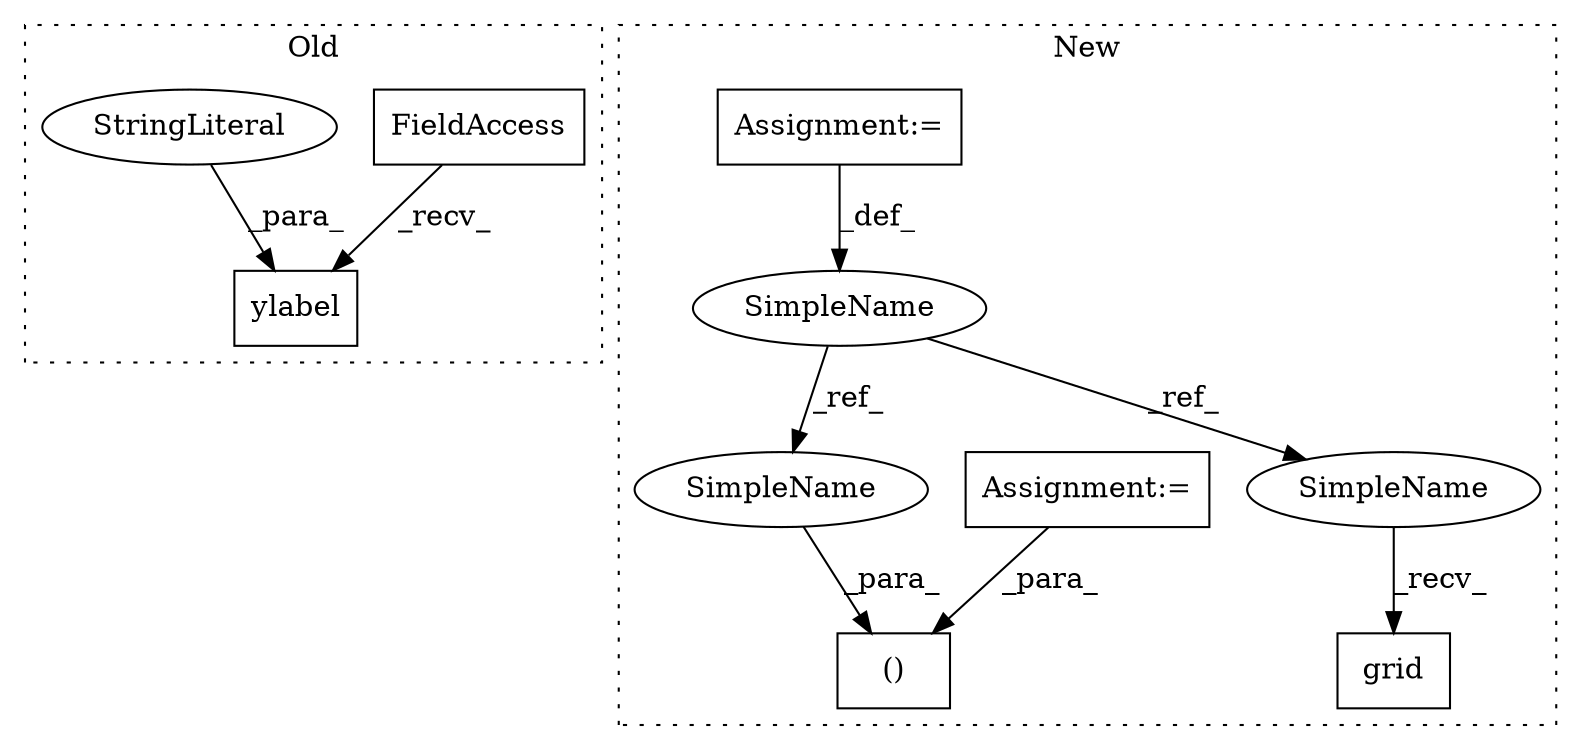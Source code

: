digraph G {
subgraph cluster0 {
1 [label="ylabel" a="32" s="579,595" l="7,1" shape="box"];
3 [label="FieldAccess" a="22" s="561" l="10" shape="box"];
6 [label="StringLiteral" a="45" s="586" l="9" shape="ellipse"];
label = "Old";
style="dotted";
}
subgraph cluster1 {
2 [label="grid" a="32" s="676" l="6" shape="box"];
4 [label="SimpleName" a="42" s="164" l="3" shape="ellipse"];
5 [label="()" a="106" s="292" l="35" shape="box"];
7 [label="Assignment:=" a="7" s="140" l="3" shape="box"];
8 [label="Assignment:=" a="7" s="164" l="3" shape="box"];
9 [label="SimpleName" a="42" s="324" l="3" shape="ellipse"];
10 [label="SimpleName" a="42" s="672" l="3" shape="ellipse"];
label = "New";
style="dotted";
}
3 -> 1 [label="_recv_"];
4 -> 9 [label="_ref_"];
4 -> 10 [label="_ref_"];
6 -> 1 [label="_para_"];
7 -> 5 [label="_para_"];
8 -> 4 [label="_def_"];
9 -> 5 [label="_para_"];
10 -> 2 [label="_recv_"];
}